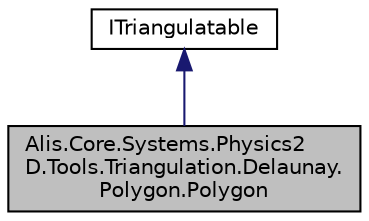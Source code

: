 digraph "Alis.Core.Systems.Physics2D.Tools.Triangulation.Delaunay.Polygon.Polygon"
{
 // LATEX_PDF_SIZE
  edge [fontname="Helvetica",fontsize="10",labelfontname="Helvetica",labelfontsize="10"];
  node [fontname="Helvetica",fontsize="10",shape=record];
  Node1 [label="Alis.Core.Systems.Physics2\lD.Tools.Triangulation.Delaunay.\lPolygon.Polygon",height=0.2,width=0.4,color="black", fillcolor="grey75", style="filled", fontcolor="black",tooltip="The polygon class"];
  Node2 -> Node1 [dir="back",color="midnightblue",fontsize="10",style="solid",fontname="Helvetica"];
  Node2 [label="ITriangulatable",height=0.2,width=0.4,color="black", fillcolor="white", style="filled",URL="$interface_alis_1_1_core_1_1_systems_1_1_physics2_d_1_1_tools_1_1_triangulation_1_1_delaunay_1_1_i_triangulatable.html",tooltip="The triangulatable interface"];
}
